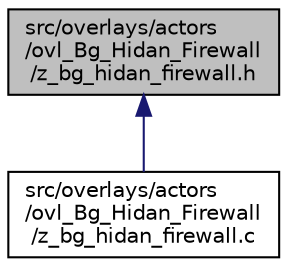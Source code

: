 digraph "src/overlays/actors/ovl_Bg_Hidan_Firewall/z_bg_hidan_firewall.h"
{
 // LATEX_PDF_SIZE
  edge [fontname="Helvetica",fontsize="10",labelfontname="Helvetica",labelfontsize="10"];
  node [fontname="Helvetica",fontsize="10",shape=record];
  Node1 [label="src/overlays/actors\l/ovl_Bg_Hidan_Firewall\l/z_bg_hidan_firewall.h",height=0.2,width=0.4,color="black", fillcolor="grey75", style="filled", fontcolor="black",tooltip=" "];
  Node1 -> Node2 [dir="back",color="midnightblue",fontsize="10",style="solid",fontname="Helvetica"];
  Node2 [label="src/overlays/actors\l/ovl_Bg_Hidan_Firewall\l/z_bg_hidan_firewall.c",height=0.2,width=0.4,color="black", fillcolor="white", style="filled",URL="$dc/d61/z__bg__hidan__firewall_8c.html",tooltip=" "];
}
